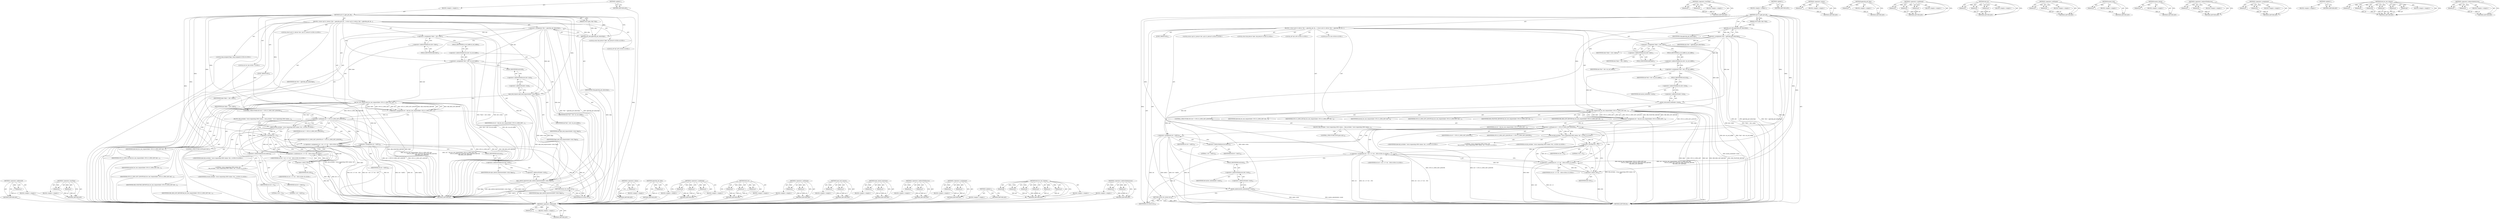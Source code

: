 digraph "&lt;operator&gt;.indirectIndexAccess" {
vulnerable_126 [label=<(METHOD,&lt;operator&gt;.addressOf)>];
vulnerable_127 [label=<(PARAM,p1)>];
vulnerable_128 [label=<(BLOCK,&lt;empty&gt;,&lt;empty&gt;)>];
vulnerable_129 [label=<(METHOD_RETURN,ANY)>];
vulnerable_156 [label=<(METHOD,&lt;operator&gt;.lessThan)>];
vulnerable_157 [label=<(PARAM,p1)>];
vulnerable_158 [label=<(PARAM,p2)>];
vulnerable_159 [label=<(BLOCK,&lt;empty&gt;,&lt;empty&gt;)>];
vulnerable_160 [label=<(METHOD_RETURN,ANY)>];
vulnerable_6 [label=<(METHOD,&lt;global&gt;)<SUB>1</SUB>>];
vulnerable_7 [label=<(BLOCK,&lt;empty&gt;,&lt;empty&gt;)<SUB>1</SUB>>];
vulnerable_8 [label=<(METHOD,cp2112_gpio_get_all)<SUB>1</SUB>>];
vulnerable_9 [label=<(PARAM,struct gpio_chip *chip)<SUB>1</SUB>>];
vulnerable_10 [label=<(BLOCK,{
 	struct cp2112_device *dev = gpiochip_get_da...,{
 	struct cp2112_device *dev = gpiochip_get_da...)<SUB>2</SUB>>];
vulnerable_11 [label="<(LOCAL,struct cp2112_device* dev: cp2112_device*)<SUB>3</SUB>>"];
vulnerable_12 [label=<(&lt;operator&gt;.assignment,*dev = gpiochip_get_data(chip))<SUB>3</SUB>>];
vulnerable_13 [label=<(IDENTIFIER,dev,*dev = gpiochip_get_data(chip))<SUB>3</SUB>>];
vulnerable_14 [label=<(gpiochip_get_data,gpiochip_get_data(chip))<SUB>3</SUB>>];
vulnerable_15 [label=<(IDENTIFIER,chip,gpiochip_get_data(chip))<SUB>3</SUB>>];
vulnerable_16 [label="<(LOCAL,struct hid_device* hdev: hid_device*)<SUB>4</SUB>>"];
vulnerable_17 [label=<(&lt;operator&gt;.assignment,*hdev = dev-&gt;hdev)<SUB>4</SUB>>];
vulnerable_18 [label=<(IDENTIFIER,hdev,*hdev = dev-&gt;hdev)<SUB>4</SUB>>];
vulnerable_19 [label=<(&lt;operator&gt;.indirectFieldAccess,dev-&gt;hdev)<SUB>4</SUB>>];
vulnerable_20 [label=<(IDENTIFIER,dev,*hdev = dev-&gt;hdev)<SUB>4</SUB>>];
vulnerable_21 [label=<(FIELD_IDENTIFIER,hdev,hdev)<SUB>4</SUB>>];
vulnerable_22 [label="<(LOCAL,u8* buf: u8*)<SUB>5</SUB>>"];
vulnerable_23 [label=<(&lt;operator&gt;.assignment,*buf = dev-&gt;in_out_buffer)<SUB>5</SUB>>];
vulnerable_24 [label=<(IDENTIFIER,buf,*buf = dev-&gt;in_out_buffer)<SUB>5</SUB>>];
vulnerable_25 [label=<(&lt;operator&gt;.indirectFieldAccess,dev-&gt;in_out_buffer)<SUB>5</SUB>>];
vulnerable_26 [label=<(IDENTIFIER,dev,*buf = dev-&gt;in_out_buffer)<SUB>5</SUB>>];
vulnerable_27 [label=<(FIELD_IDENTIFIER,in_out_buffer,in_out_buffer)<SUB>5</SUB>>];
vulnerable_28 [label="<(LOCAL,long unsigned flags: long unsigned)<SUB>6</SUB>>"];
vulnerable_29 [label="<(LOCAL,int ret: int)<SUB>7</SUB>>"];
vulnerable_30 [label=<(spin_lock_irqsave,spin_lock_irqsave(&amp;dev-&gt;lock, flags))<SUB>9</SUB>>];
vulnerable_31 [label=<(&lt;operator&gt;.addressOf,&amp;dev-&gt;lock)<SUB>9</SUB>>];
vulnerable_32 [label=<(&lt;operator&gt;.indirectFieldAccess,dev-&gt;lock)<SUB>9</SUB>>];
vulnerable_33 [label=<(IDENTIFIER,dev,spin_lock_irqsave(&amp;dev-&gt;lock, flags))<SUB>9</SUB>>];
vulnerable_34 [label=<(FIELD_IDENTIFIER,lock,lock)<SUB>9</SUB>>];
vulnerable_35 [label=<(IDENTIFIER,flags,spin_lock_irqsave(&amp;dev-&gt;lock, flags))<SUB>9</SUB>>];
vulnerable_36 [label=<(&lt;operator&gt;.assignment,ret = hid_hw_raw_request(hdev, CP2112_GPIO_GET,...)<SUB>11</SUB>>];
vulnerable_37 [label=<(IDENTIFIER,ret,ret = hid_hw_raw_request(hdev, CP2112_GPIO_GET,...)<SUB>11</SUB>>];
vulnerable_38 [label=<(hid_hw_raw_request,hid_hw_raw_request(hdev, CP2112_GPIO_GET, buf,
...)<SUB>11</SUB>>];
vulnerable_39 [label=<(IDENTIFIER,hdev,hid_hw_raw_request(hdev, CP2112_GPIO_GET, buf,
...)<SUB>11</SUB>>];
vulnerable_40 [label=<(IDENTIFIER,CP2112_GPIO_GET,hid_hw_raw_request(hdev, CP2112_GPIO_GET, buf,
...)<SUB>11</SUB>>];
vulnerable_41 [label=<(IDENTIFIER,buf,hid_hw_raw_request(hdev, CP2112_GPIO_GET, buf,
...)<SUB>11</SUB>>];
vulnerable_42 [label=<(IDENTIFIER,CP2112_GPIO_GET_LENGTH,hid_hw_raw_request(hdev, CP2112_GPIO_GET, buf,
...)<SUB>12</SUB>>];
vulnerable_43 [label=<(IDENTIFIER,HID_FEATURE_REPORT,hid_hw_raw_request(hdev, CP2112_GPIO_GET, buf,
...)<SUB>12</SUB>>];
vulnerable_44 [label=<(IDENTIFIER,HID_REQ_GET_REPORT,hid_hw_raw_request(hdev, CP2112_GPIO_GET, buf,
...)<SUB>13</SUB>>];
vulnerable_45 [label=<(CONTROL_STRUCTURE,IF,if (ret != CP2112_GPIO_GET_LENGTH))<SUB>14</SUB>>];
vulnerable_46 [label=<(&lt;operator&gt;.notEquals,ret != CP2112_GPIO_GET_LENGTH)<SUB>14</SUB>>];
vulnerable_47 [label=<(IDENTIFIER,ret,ret != CP2112_GPIO_GET_LENGTH)<SUB>14</SUB>>];
vulnerable_48 [label=<(IDENTIFIER,CP2112_GPIO_GET_LENGTH,ret != CP2112_GPIO_GET_LENGTH)<SUB>14</SUB>>];
vulnerable_49 [label=<(BLOCK,{
		hid_err(hdev, &quot;error requesting GPIO values...,{
		hid_err(hdev, &quot;error requesting GPIO values...)<SUB>14</SUB>>];
vulnerable_50 [label="<(hid_err,hid_err(hdev, &quot;error requesting GPIO values: %d...)<SUB>15</SUB>>"];
vulnerable_51 [label="<(IDENTIFIER,hdev,hid_err(hdev, &quot;error requesting GPIO values: %d...)<SUB>15</SUB>>"];
vulnerable_52 [label="<(LITERAL,&quot;error requesting GPIO values: %d\n&quot;,hid_err(hdev, &quot;error requesting GPIO values: %d...)<SUB>15</SUB>>"];
vulnerable_53 [label="<(IDENTIFIER,ret,hid_err(hdev, &quot;error requesting GPIO values: %d...)<SUB>15</SUB>>"];
vulnerable_54 [label="<(&lt;operator&gt;.assignment,ret = ret &lt; 0 ? ret : -EIO)<SUB>16</SUB>>"];
vulnerable_55 [label="<(IDENTIFIER,ret,ret = ret &lt; 0 ? ret : -EIO)<SUB>16</SUB>>"];
vulnerable_56 [label="<(&lt;operator&gt;.conditional,ret &lt; 0 ? ret : -EIO)<SUB>16</SUB>>"];
vulnerable_57 [label=<(&lt;operator&gt;.lessThan,ret &lt; 0)<SUB>16</SUB>>];
vulnerable_58 [label=<(IDENTIFIER,ret,ret &lt; 0)<SUB>16</SUB>>];
vulnerable_59 [label=<(LITERAL,0,ret &lt; 0)<SUB>16</SUB>>];
vulnerable_60 [label="<(IDENTIFIER,ret,ret &lt; 0 ? ret : -EIO)<SUB>16</SUB>>"];
vulnerable_61 [label=<(&lt;operator&gt;.minus,-EIO)<SUB>16</SUB>>];
vulnerable_62 [label=<(IDENTIFIER,EIO,-EIO)<SUB>16</SUB>>];
vulnerable_63 [label=<(CONTROL_STRUCTURE,GOTO,goto exit;)<SUB>17</SUB>>];
vulnerable_64 [label=<(&lt;operator&gt;.assignment,ret = buf[1])<SUB>20</SUB>>];
vulnerable_65 [label=<(IDENTIFIER,ret,ret = buf[1])<SUB>20</SUB>>];
vulnerable_66 [label=<(&lt;operator&gt;.indirectIndexAccess,buf[1])<SUB>20</SUB>>];
vulnerable_67 [label=<(IDENTIFIER,buf,ret = buf[1])<SUB>20</SUB>>];
vulnerable_68 [label=<(LITERAL,1,ret = buf[1])<SUB>20</SUB>>];
vulnerable_69 [label=<(JUMP_TARGET,exit)<SUB>22</SUB>>];
vulnerable_70 [label=<(spin_unlock_irqrestore,spin_unlock_irqrestore(&amp;dev-&gt;lock, flags))<SUB>23</SUB>>];
vulnerable_71 [label=<(&lt;operator&gt;.addressOf,&amp;dev-&gt;lock)<SUB>23</SUB>>];
vulnerable_72 [label=<(&lt;operator&gt;.indirectFieldAccess,dev-&gt;lock)<SUB>23</SUB>>];
vulnerable_73 [label=<(IDENTIFIER,dev,spin_unlock_irqrestore(&amp;dev-&gt;lock, flags))<SUB>23</SUB>>];
vulnerable_74 [label=<(FIELD_IDENTIFIER,lock,lock)<SUB>23</SUB>>];
vulnerable_75 [label=<(IDENTIFIER,flags,spin_unlock_irqrestore(&amp;dev-&gt;lock, flags))<SUB>23</SUB>>];
vulnerable_76 [label=<(RETURN,return ret;,return ret;)<SUB>25</SUB>>];
vulnerable_77 [label=<(IDENTIFIER,ret,return ret;)<SUB>25</SUB>>];
vulnerable_78 [label=<(METHOD_RETURN,int)<SUB>1</SUB>>];
vulnerable_80 [label=<(METHOD_RETURN,ANY)<SUB>1</SUB>>];
vulnerable_161 [label=<(METHOD,&lt;operator&gt;.minus)>];
vulnerable_162 [label=<(PARAM,p1)>];
vulnerable_163 [label=<(BLOCK,&lt;empty&gt;,&lt;empty&gt;)>];
vulnerable_164 [label=<(METHOD_RETURN,ANY)>];
vulnerable_112 [label=<(METHOD,gpiochip_get_data)>];
vulnerable_113 [label=<(PARAM,p1)>];
vulnerable_114 [label=<(BLOCK,&lt;empty&gt;,&lt;empty&gt;)>];
vulnerable_115 [label=<(METHOD_RETURN,ANY)>];
vulnerable_150 [label=<(METHOD,&lt;operator&gt;.conditional)>];
vulnerable_151 [label=<(PARAM,p1)>];
vulnerable_152 [label=<(PARAM,p2)>];
vulnerable_153 [label=<(PARAM,p3)>];
vulnerable_154 [label=<(BLOCK,&lt;empty&gt;,&lt;empty&gt;)>];
vulnerable_155 [label=<(METHOD_RETURN,ANY)>];
vulnerable_144 [label=<(METHOD,hid_err)>];
vulnerable_145 [label=<(PARAM,p1)>];
vulnerable_146 [label=<(PARAM,p2)>];
vulnerable_147 [label=<(PARAM,p3)>];
vulnerable_148 [label=<(BLOCK,&lt;empty&gt;,&lt;empty&gt;)>];
vulnerable_149 [label=<(METHOD_RETURN,ANY)>];
vulnerable_139 [label=<(METHOD,&lt;operator&gt;.notEquals)>];
vulnerable_140 [label=<(PARAM,p1)>];
vulnerable_141 [label=<(PARAM,p2)>];
vulnerable_142 [label=<(BLOCK,&lt;empty&gt;,&lt;empty&gt;)>];
vulnerable_143 [label=<(METHOD_RETURN,ANY)>];
vulnerable_121 [label=<(METHOD,spin_lock_irqsave)>];
vulnerable_122 [label=<(PARAM,p1)>];
vulnerable_123 [label=<(PARAM,p2)>];
vulnerable_124 [label=<(BLOCK,&lt;empty&gt;,&lt;empty&gt;)>];
vulnerable_125 [label=<(METHOD_RETURN,ANY)>];
vulnerable_170 [label=<(METHOD,spin_unlock_irqrestore)>];
vulnerable_171 [label=<(PARAM,p1)>];
vulnerable_172 [label=<(PARAM,p2)>];
vulnerable_173 [label=<(BLOCK,&lt;empty&gt;,&lt;empty&gt;)>];
vulnerable_174 [label=<(METHOD_RETURN,ANY)>];
vulnerable_116 [label=<(METHOD,&lt;operator&gt;.indirectFieldAccess)>];
vulnerable_117 [label=<(PARAM,p1)>];
vulnerable_118 [label=<(PARAM,p2)>];
vulnerable_119 [label=<(BLOCK,&lt;empty&gt;,&lt;empty&gt;)>];
vulnerable_120 [label=<(METHOD_RETURN,ANY)>];
vulnerable_107 [label=<(METHOD,&lt;operator&gt;.assignment)>];
vulnerable_108 [label=<(PARAM,p1)>];
vulnerable_109 [label=<(PARAM,p2)>];
vulnerable_110 [label=<(BLOCK,&lt;empty&gt;,&lt;empty&gt;)>];
vulnerable_111 [label=<(METHOD_RETURN,ANY)>];
vulnerable_101 [label=<(METHOD,&lt;global&gt;)<SUB>1</SUB>>];
vulnerable_102 [label=<(BLOCK,&lt;empty&gt;,&lt;empty&gt;)>];
vulnerable_103 [label=<(METHOD_RETURN,ANY)>];
vulnerable_130 [label=<(METHOD,hid_hw_raw_request)>];
vulnerable_131 [label=<(PARAM,p1)>];
vulnerable_132 [label=<(PARAM,p2)>];
vulnerable_133 [label=<(PARAM,p3)>];
vulnerable_134 [label=<(PARAM,p4)>];
vulnerable_135 [label=<(PARAM,p5)>];
vulnerable_136 [label=<(PARAM,p6)>];
vulnerable_137 [label=<(BLOCK,&lt;empty&gt;,&lt;empty&gt;)>];
vulnerable_138 [label=<(METHOD_RETURN,ANY)>];
vulnerable_165 [label=<(METHOD,&lt;operator&gt;.indirectIndexAccess)>];
vulnerable_166 [label=<(PARAM,p1)>];
vulnerable_167 [label=<(PARAM,p2)>];
vulnerable_168 [label=<(BLOCK,&lt;empty&gt;,&lt;empty&gt;)>];
vulnerable_169 [label=<(METHOD_RETURN,ANY)>];
fixed_120 [label=<(METHOD,&lt;operator&gt;.addressOf)>];
fixed_121 [label=<(PARAM,p1)>];
fixed_122 [label=<(BLOCK,&lt;empty&gt;,&lt;empty&gt;)>];
fixed_123 [label=<(METHOD_RETURN,ANY)>];
fixed_150 [label=<(METHOD,&lt;operator&gt;.lessThan)>];
fixed_151 [label=<(PARAM,p1)>];
fixed_152 [label=<(PARAM,p2)>];
fixed_153 [label=<(BLOCK,&lt;empty&gt;,&lt;empty&gt;)>];
fixed_154 [label=<(METHOD_RETURN,ANY)>];
fixed_6 [label=<(METHOD,&lt;global&gt;)<SUB>1</SUB>>];
fixed_7 [label=<(BLOCK,&lt;empty&gt;,&lt;empty&gt;)<SUB>1</SUB>>];
fixed_8 [label=<(METHOD,cp2112_gpio_get_all)<SUB>1</SUB>>];
fixed_9 [label=<(PARAM,struct gpio_chip *chip)<SUB>1</SUB>>];
fixed_10 [label=<(BLOCK,{
 	struct cp2112_device *dev = gpiochip_get_da...,{
 	struct cp2112_device *dev = gpiochip_get_da...)<SUB>2</SUB>>];
fixed_11 [label="<(LOCAL,struct cp2112_device* dev: cp2112_device*)<SUB>3</SUB>>"];
fixed_12 [label=<(&lt;operator&gt;.assignment,*dev = gpiochip_get_data(chip))<SUB>3</SUB>>];
fixed_13 [label=<(IDENTIFIER,dev,*dev = gpiochip_get_data(chip))<SUB>3</SUB>>];
fixed_14 [label=<(gpiochip_get_data,gpiochip_get_data(chip))<SUB>3</SUB>>];
fixed_15 [label=<(IDENTIFIER,chip,gpiochip_get_data(chip))<SUB>3</SUB>>];
fixed_16 [label="<(LOCAL,struct hid_device* hdev: hid_device*)<SUB>4</SUB>>"];
fixed_17 [label=<(&lt;operator&gt;.assignment,*hdev = dev-&gt;hdev)<SUB>4</SUB>>];
fixed_18 [label=<(IDENTIFIER,hdev,*hdev = dev-&gt;hdev)<SUB>4</SUB>>];
fixed_19 [label=<(&lt;operator&gt;.indirectFieldAccess,dev-&gt;hdev)<SUB>4</SUB>>];
fixed_20 [label=<(IDENTIFIER,dev,*hdev = dev-&gt;hdev)<SUB>4</SUB>>];
fixed_21 [label=<(FIELD_IDENTIFIER,hdev,hdev)<SUB>4</SUB>>];
fixed_22 [label="<(LOCAL,u8* buf: u8*)<SUB>5</SUB>>"];
fixed_23 [label=<(&lt;operator&gt;.assignment,*buf = dev-&gt;in_out_buffer)<SUB>5</SUB>>];
fixed_24 [label=<(IDENTIFIER,buf,*buf = dev-&gt;in_out_buffer)<SUB>5</SUB>>];
fixed_25 [label=<(&lt;operator&gt;.indirectFieldAccess,dev-&gt;in_out_buffer)<SUB>5</SUB>>];
fixed_26 [label=<(IDENTIFIER,dev,*buf = dev-&gt;in_out_buffer)<SUB>5</SUB>>];
fixed_27 [label=<(FIELD_IDENTIFIER,in_out_buffer,in_out_buffer)<SUB>5</SUB>>];
fixed_28 [label="<(LOCAL,int ret: int)<SUB>6</SUB>>"];
fixed_29 [label=<(mutex_lock,mutex_lock(&amp;dev-&gt;lock))<SUB>8</SUB>>];
fixed_30 [label=<(&lt;operator&gt;.addressOf,&amp;dev-&gt;lock)<SUB>8</SUB>>];
fixed_31 [label=<(&lt;operator&gt;.indirectFieldAccess,dev-&gt;lock)<SUB>8</SUB>>];
fixed_32 [label=<(IDENTIFIER,dev,mutex_lock(&amp;dev-&gt;lock))<SUB>8</SUB>>];
fixed_33 [label=<(FIELD_IDENTIFIER,lock,lock)<SUB>8</SUB>>];
fixed_34 [label=<(&lt;operator&gt;.assignment,ret = hid_hw_raw_request(hdev, CP2112_GPIO_GET,...)<SUB>10</SUB>>];
fixed_35 [label=<(IDENTIFIER,ret,ret = hid_hw_raw_request(hdev, CP2112_GPIO_GET,...)<SUB>10</SUB>>];
fixed_36 [label=<(hid_hw_raw_request,hid_hw_raw_request(hdev, CP2112_GPIO_GET, buf,
...)<SUB>10</SUB>>];
fixed_37 [label=<(IDENTIFIER,hdev,hid_hw_raw_request(hdev, CP2112_GPIO_GET, buf,
...)<SUB>10</SUB>>];
fixed_38 [label=<(IDENTIFIER,CP2112_GPIO_GET,hid_hw_raw_request(hdev, CP2112_GPIO_GET, buf,
...)<SUB>10</SUB>>];
fixed_39 [label=<(IDENTIFIER,buf,hid_hw_raw_request(hdev, CP2112_GPIO_GET, buf,
...)<SUB>10</SUB>>];
fixed_40 [label=<(IDENTIFIER,CP2112_GPIO_GET_LENGTH,hid_hw_raw_request(hdev, CP2112_GPIO_GET, buf,
...)<SUB>11</SUB>>];
fixed_41 [label=<(IDENTIFIER,HID_FEATURE_REPORT,hid_hw_raw_request(hdev, CP2112_GPIO_GET, buf,
...)<SUB>11</SUB>>];
fixed_42 [label=<(IDENTIFIER,HID_REQ_GET_REPORT,hid_hw_raw_request(hdev, CP2112_GPIO_GET, buf,
...)<SUB>12</SUB>>];
fixed_43 [label=<(CONTROL_STRUCTURE,IF,if (ret != CP2112_GPIO_GET_LENGTH))<SUB>13</SUB>>];
fixed_44 [label=<(&lt;operator&gt;.notEquals,ret != CP2112_GPIO_GET_LENGTH)<SUB>13</SUB>>];
fixed_45 [label=<(IDENTIFIER,ret,ret != CP2112_GPIO_GET_LENGTH)<SUB>13</SUB>>];
fixed_46 [label=<(IDENTIFIER,CP2112_GPIO_GET_LENGTH,ret != CP2112_GPIO_GET_LENGTH)<SUB>13</SUB>>];
fixed_47 [label=<(BLOCK,{
		hid_err(hdev, &quot;error requesting GPIO values...,{
		hid_err(hdev, &quot;error requesting GPIO values...)<SUB>13</SUB>>];
fixed_48 [label="<(hid_err,hid_err(hdev, &quot;error requesting GPIO values: %d...)<SUB>14</SUB>>"];
fixed_49 [label="<(IDENTIFIER,hdev,hid_err(hdev, &quot;error requesting GPIO values: %d...)<SUB>14</SUB>>"];
fixed_50 [label="<(LITERAL,&quot;error requesting GPIO values: %d\n&quot;,hid_err(hdev, &quot;error requesting GPIO values: %d...)<SUB>14</SUB>>"];
fixed_51 [label="<(IDENTIFIER,ret,hid_err(hdev, &quot;error requesting GPIO values: %d...)<SUB>14</SUB>>"];
fixed_52 [label="<(&lt;operator&gt;.assignment,ret = ret &lt; 0 ? ret : -EIO)<SUB>15</SUB>>"];
fixed_53 [label="<(IDENTIFIER,ret,ret = ret &lt; 0 ? ret : -EIO)<SUB>15</SUB>>"];
fixed_54 [label="<(&lt;operator&gt;.conditional,ret &lt; 0 ? ret : -EIO)<SUB>15</SUB>>"];
fixed_55 [label=<(&lt;operator&gt;.lessThan,ret &lt; 0)<SUB>15</SUB>>];
fixed_56 [label=<(IDENTIFIER,ret,ret &lt; 0)<SUB>15</SUB>>];
fixed_57 [label=<(LITERAL,0,ret &lt; 0)<SUB>15</SUB>>];
fixed_58 [label="<(IDENTIFIER,ret,ret &lt; 0 ? ret : -EIO)<SUB>15</SUB>>"];
fixed_59 [label=<(&lt;operator&gt;.minus,-EIO)<SUB>15</SUB>>];
fixed_60 [label=<(IDENTIFIER,EIO,-EIO)<SUB>15</SUB>>];
fixed_61 [label=<(CONTROL_STRUCTURE,GOTO,goto exit;)<SUB>16</SUB>>];
fixed_62 [label=<(&lt;operator&gt;.assignment,ret = buf[1])<SUB>19</SUB>>];
fixed_63 [label=<(IDENTIFIER,ret,ret = buf[1])<SUB>19</SUB>>];
fixed_64 [label=<(&lt;operator&gt;.indirectIndexAccess,buf[1])<SUB>19</SUB>>];
fixed_65 [label=<(IDENTIFIER,buf,ret = buf[1])<SUB>19</SUB>>];
fixed_66 [label=<(LITERAL,1,ret = buf[1])<SUB>19</SUB>>];
fixed_67 [label=<(JUMP_TARGET,exit)<SUB>21</SUB>>];
fixed_68 [label=<(mutex_unlock,mutex_unlock(&amp;dev-&gt;lock))<SUB>22</SUB>>];
fixed_69 [label=<(&lt;operator&gt;.addressOf,&amp;dev-&gt;lock)<SUB>22</SUB>>];
fixed_70 [label=<(&lt;operator&gt;.indirectFieldAccess,dev-&gt;lock)<SUB>22</SUB>>];
fixed_71 [label=<(IDENTIFIER,dev,mutex_unlock(&amp;dev-&gt;lock))<SUB>22</SUB>>];
fixed_72 [label=<(FIELD_IDENTIFIER,lock,lock)<SUB>22</SUB>>];
fixed_73 [label=<(RETURN,return ret;,return ret;)<SUB>24</SUB>>];
fixed_74 [label=<(IDENTIFIER,ret,return ret;)<SUB>24</SUB>>];
fixed_75 [label=<(METHOD_RETURN,int)<SUB>1</SUB>>];
fixed_77 [label=<(METHOD_RETURN,ANY)<SUB>1</SUB>>];
fixed_155 [label=<(METHOD,&lt;operator&gt;.minus)>];
fixed_156 [label=<(PARAM,p1)>];
fixed_157 [label=<(BLOCK,&lt;empty&gt;,&lt;empty&gt;)>];
fixed_158 [label=<(METHOD_RETURN,ANY)>];
fixed_107 [label=<(METHOD,gpiochip_get_data)>];
fixed_108 [label=<(PARAM,p1)>];
fixed_109 [label=<(BLOCK,&lt;empty&gt;,&lt;empty&gt;)>];
fixed_110 [label=<(METHOD_RETURN,ANY)>];
fixed_144 [label=<(METHOD,&lt;operator&gt;.conditional)>];
fixed_145 [label=<(PARAM,p1)>];
fixed_146 [label=<(PARAM,p2)>];
fixed_147 [label=<(PARAM,p3)>];
fixed_148 [label=<(BLOCK,&lt;empty&gt;,&lt;empty&gt;)>];
fixed_149 [label=<(METHOD_RETURN,ANY)>];
fixed_138 [label=<(METHOD,hid_err)>];
fixed_139 [label=<(PARAM,p1)>];
fixed_140 [label=<(PARAM,p2)>];
fixed_141 [label=<(PARAM,p3)>];
fixed_142 [label=<(BLOCK,&lt;empty&gt;,&lt;empty&gt;)>];
fixed_143 [label=<(METHOD_RETURN,ANY)>];
fixed_133 [label=<(METHOD,&lt;operator&gt;.notEquals)>];
fixed_134 [label=<(PARAM,p1)>];
fixed_135 [label=<(PARAM,p2)>];
fixed_136 [label=<(BLOCK,&lt;empty&gt;,&lt;empty&gt;)>];
fixed_137 [label=<(METHOD_RETURN,ANY)>];
fixed_116 [label=<(METHOD,mutex_lock)>];
fixed_117 [label=<(PARAM,p1)>];
fixed_118 [label=<(BLOCK,&lt;empty&gt;,&lt;empty&gt;)>];
fixed_119 [label=<(METHOD_RETURN,ANY)>];
fixed_164 [label=<(METHOD,mutex_unlock)>];
fixed_165 [label=<(PARAM,p1)>];
fixed_166 [label=<(BLOCK,&lt;empty&gt;,&lt;empty&gt;)>];
fixed_167 [label=<(METHOD_RETURN,ANY)>];
fixed_111 [label=<(METHOD,&lt;operator&gt;.indirectFieldAccess)>];
fixed_112 [label=<(PARAM,p1)>];
fixed_113 [label=<(PARAM,p2)>];
fixed_114 [label=<(BLOCK,&lt;empty&gt;,&lt;empty&gt;)>];
fixed_115 [label=<(METHOD_RETURN,ANY)>];
fixed_102 [label=<(METHOD,&lt;operator&gt;.assignment)>];
fixed_103 [label=<(PARAM,p1)>];
fixed_104 [label=<(PARAM,p2)>];
fixed_105 [label=<(BLOCK,&lt;empty&gt;,&lt;empty&gt;)>];
fixed_106 [label=<(METHOD_RETURN,ANY)>];
fixed_96 [label=<(METHOD,&lt;global&gt;)<SUB>1</SUB>>];
fixed_97 [label=<(BLOCK,&lt;empty&gt;,&lt;empty&gt;)>];
fixed_98 [label=<(METHOD_RETURN,ANY)>];
fixed_124 [label=<(METHOD,hid_hw_raw_request)>];
fixed_125 [label=<(PARAM,p1)>];
fixed_126 [label=<(PARAM,p2)>];
fixed_127 [label=<(PARAM,p3)>];
fixed_128 [label=<(PARAM,p4)>];
fixed_129 [label=<(PARAM,p5)>];
fixed_130 [label=<(PARAM,p6)>];
fixed_131 [label=<(BLOCK,&lt;empty&gt;,&lt;empty&gt;)>];
fixed_132 [label=<(METHOD_RETURN,ANY)>];
fixed_159 [label=<(METHOD,&lt;operator&gt;.indirectIndexAccess)>];
fixed_160 [label=<(PARAM,p1)>];
fixed_161 [label=<(PARAM,p2)>];
fixed_162 [label=<(BLOCK,&lt;empty&gt;,&lt;empty&gt;)>];
fixed_163 [label=<(METHOD_RETURN,ANY)>];
vulnerable_126 -> vulnerable_127  [key=0, label="AST: "];
vulnerable_126 -> vulnerable_127  [key=1, label="DDG: "];
vulnerable_126 -> vulnerable_128  [key=0, label="AST: "];
vulnerable_126 -> vulnerable_129  [key=0, label="AST: "];
vulnerable_126 -> vulnerable_129  [key=1, label="CFG: "];
vulnerable_127 -> vulnerable_129  [key=0, label="DDG: p1"];
vulnerable_128 -> fixed_120  [key=0];
vulnerable_129 -> fixed_120  [key=0];
vulnerable_156 -> vulnerable_157  [key=0, label="AST: "];
vulnerable_156 -> vulnerable_157  [key=1, label="DDG: "];
vulnerable_156 -> vulnerable_159  [key=0, label="AST: "];
vulnerable_156 -> vulnerable_158  [key=0, label="AST: "];
vulnerable_156 -> vulnerable_158  [key=1, label="DDG: "];
vulnerable_156 -> vulnerable_160  [key=0, label="AST: "];
vulnerable_156 -> vulnerable_160  [key=1, label="CFG: "];
vulnerable_157 -> vulnerable_160  [key=0, label="DDG: p1"];
vulnerable_158 -> vulnerable_160  [key=0, label="DDG: p2"];
vulnerable_159 -> fixed_120  [key=0];
vulnerable_160 -> fixed_120  [key=0];
vulnerable_6 -> vulnerable_7  [key=0, label="AST: "];
vulnerable_6 -> vulnerable_80  [key=0, label="AST: "];
vulnerable_6 -> vulnerable_80  [key=1, label="CFG: "];
vulnerable_7 -> vulnerable_8  [key=0, label="AST: "];
vulnerable_8 -> vulnerable_9  [key=0, label="AST: "];
vulnerable_8 -> vulnerable_9  [key=1, label="DDG: "];
vulnerable_8 -> vulnerable_10  [key=0, label="AST: "];
vulnerable_8 -> vulnerable_78  [key=0, label="AST: "];
vulnerable_8 -> vulnerable_14  [key=0, label="CFG: "];
vulnerable_8 -> vulnerable_14  [key=1, label="DDG: "];
vulnerable_8 -> vulnerable_30  [key=0, label="DDG: "];
vulnerable_8 -> vulnerable_70  [key=0, label="DDG: "];
vulnerable_8 -> vulnerable_77  [key=0, label="DDG: "];
vulnerable_8 -> vulnerable_38  [key=0, label="DDG: "];
vulnerable_8 -> vulnerable_46  [key=0, label="DDG: "];
vulnerable_8 -> vulnerable_54  [key=0, label="DDG: "];
vulnerable_8 -> vulnerable_50  [key=0, label="DDG: "];
vulnerable_8 -> vulnerable_56  [key=0, label="DDG: "];
vulnerable_8 -> vulnerable_57  [key=0, label="DDG: "];
vulnerable_8 -> vulnerable_61  [key=0, label="DDG: "];
vulnerable_9 -> vulnerable_14  [key=0, label="DDG: chip"];
vulnerable_10 -> vulnerable_11  [key=0, label="AST: "];
vulnerable_10 -> vulnerable_12  [key=0, label="AST: "];
vulnerable_10 -> vulnerable_16  [key=0, label="AST: "];
vulnerable_10 -> vulnerable_17  [key=0, label="AST: "];
vulnerable_10 -> vulnerable_22  [key=0, label="AST: "];
vulnerable_10 -> vulnerable_23  [key=0, label="AST: "];
vulnerable_10 -> vulnerable_28  [key=0, label="AST: "];
vulnerable_10 -> vulnerable_29  [key=0, label="AST: "];
vulnerable_10 -> vulnerable_30  [key=0, label="AST: "];
vulnerable_10 -> vulnerable_36  [key=0, label="AST: "];
vulnerable_10 -> vulnerable_45  [key=0, label="AST: "];
vulnerable_10 -> vulnerable_64  [key=0, label="AST: "];
vulnerable_10 -> vulnerable_69  [key=0, label="AST: "];
vulnerable_10 -> vulnerable_70  [key=0, label="AST: "];
vulnerable_10 -> vulnerable_76  [key=0, label="AST: "];
vulnerable_11 -> fixed_120  [key=0];
vulnerable_12 -> vulnerable_13  [key=0, label="AST: "];
vulnerable_12 -> vulnerable_14  [key=0, label="AST: "];
vulnerable_12 -> vulnerable_21  [key=0, label="CFG: "];
vulnerable_12 -> vulnerable_78  [key=0, label="DDG: dev"];
vulnerable_12 -> vulnerable_78  [key=1, label="DDG: gpiochip_get_data(chip)"];
vulnerable_12 -> vulnerable_78  [key=2, label="DDG: *dev = gpiochip_get_data(chip)"];
vulnerable_12 -> vulnerable_17  [key=0, label="DDG: dev"];
vulnerable_12 -> vulnerable_23  [key=0, label="DDG: dev"];
vulnerable_12 -> vulnerable_30  [key=0, label="DDG: dev"];
vulnerable_12 -> vulnerable_70  [key=0, label="DDG: dev"];
vulnerable_13 -> fixed_120  [key=0];
vulnerable_14 -> vulnerable_15  [key=0, label="AST: "];
vulnerable_14 -> vulnerable_12  [key=0, label="CFG: "];
vulnerable_14 -> vulnerable_12  [key=1, label="DDG: chip"];
vulnerable_14 -> vulnerable_78  [key=0, label="DDG: chip"];
vulnerable_15 -> fixed_120  [key=0];
vulnerable_16 -> fixed_120  [key=0];
vulnerable_17 -> vulnerable_18  [key=0, label="AST: "];
vulnerable_17 -> vulnerable_19  [key=0, label="AST: "];
vulnerable_17 -> vulnerable_27  [key=0, label="CFG: "];
vulnerable_17 -> vulnerable_78  [key=0, label="DDG: dev-&gt;hdev"];
vulnerable_17 -> vulnerable_78  [key=1, label="DDG: *hdev = dev-&gt;hdev"];
vulnerable_17 -> vulnerable_38  [key=0, label="DDG: hdev"];
vulnerable_18 -> fixed_120  [key=0];
vulnerable_19 -> vulnerable_20  [key=0, label="AST: "];
vulnerable_19 -> vulnerable_21  [key=0, label="AST: "];
vulnerable_19 -> vulnerable_17  [key=0, label="CFG: "];
vulnerable_20 -> fixed_120  [key=0];
vulnerable_21 -> vulnerable_19  [key=0, label="CFG: "];
vulnerable_22 -> fixed_120  [key=0];
vulnerable_23 -> vulnerable_24  [key=0, label="AST: "];
vulnerable_23 -> vulnerable_25  [key=0, label="AST: "];
vulnerable_23 -> vulnerable_34  [key=0, label="CFG: "];
vulnerable_23 -> vulnerable_78  [key=0, label="DDG: dev-&gt;in_out_buffer"];
vulnerable_23 -> vulnerable_78  [key=1, label="DDG: *buf = dev-&gt;in_out_buffer"];
vulnerable_23 -> vulnerable_38  [key=0, label="DDG: buf"];
vulnerable_24 -> fixed_120  [key=0];
vulnerable_25 -> vulnerable_26  [key=0, label="AST: "];
vulnerable_25 -> vulnerable_27  [key=0, label="AST: "];
vulnerable_25 -> vulnerable_23  [key=0, label="CFG: "];
vulnerable_26 -> fixed_120  [key=0];
vulnerable_27 -> vulnerable_25  [key=0, label="CFG: "];
vulnerable_28 -> fixed_120  [key=0];
vulnerable_29 -> fixed_120  [key=0];
vulnerable_30 -> vulnerable_31  [key=0, label="AST: "];
vulnerable_30 -> vulnerable_35  [key=0, label="AST: "];
vulnerable_30 -> vulnerable_38  [key=0, label="CFG: "];
vulnerable_30 -> vulnerable_78  [key=0, label="DDG: spin_lock_irqsave(&amp;dev-&gt;lock, flags)"];
vulnerable_30 -> vulnerable_70  [key=0, label="DDG: &amp;dev-&gt;lock"];
vulnerable_30 -> vulnerable_70  [key=1, label="DDG: flags"];
vulnerable_31 -> vulnerable_32  [key=0, label="AST: "];
vulnerable_31 -> vulnerable_30  [key=0, label="CFG: "];
vulnerable_32 -> vulnerable_33  [key=0, label="AST: "];
vulnerable_32 -> vulnerable_34  [key=0, label="AST: "];
vulnerable_32 -> vulnerable_31  [key=0, label="CFG: "];
vulnerable_33 -> fixed_120  [key=0];
vulnerable_34 -> vulnerable_32  [key=0, label="CFG: "];
vulnerable_35 -> fixed_120  [key=0];
vulnerable_36 -> vulnerable_37  [key=0, label="AST: "];
vulnerable_36 -> vulnerable_38  [key=0, label="AST: "];
vulnerable_36 -> vulnerable_46  [key=0, label="CFG: "];
vulnerable_36 -> vulnerable_46  [key=1, label="DDG: ret"];
vulnerable_36 -> vulnerable_78  [key=0, label="DDG: hid_hw_raw_request(hdev, CP2112_GPIO_GET, buf,
 				 CP2112_GPIO_GET_LENGTH, HID_FEATURE_REPORT,
				 HID_REQ_GET_REPORT)"];
vulnerable_36 -> vulnerable_78  [key=1, label="DDG: ret = hid_hw_raw_request(hdev, CP2112_GPIO_GET, buf,
 				 CP2112_GPIO_GET_LENGTH, HID_FEATURE_REPORT,
				 HID_REQ_GET_REPORT)"];
vulnerable_37 -> fixed_120  [key=0];
vulnerable_38 -> vulnerable_39  [key=0, label="AST: "];
vulnerable_38 -> vulnerable_40  [key=0, label="AST: "];
vulnerable_38 -> vulnerable_41  [key=0, label="AST: "];
vulnerable_38 -> vulnerable_42  [key=0, label="AST: "];
vulnerable_38 -> vulnerable_43  [key=0, label="AST: "];
vulnerable_38 -> vulnerable_44  [key=0, label="AST: "];
vulnerable_38 -> vulnerable_36  [key=0, label="CFG: "];
vulnerable_38 -> vulnerable_36  [key=1, label="DDG: HID_REQ_GET_REPORT"];
vulnerable_38 -> vulnerable_36  [key=2, label="DDG: hdev"];
vulnerable_38 -> vulnerable_36  [key=3, label="DDG: CP2112_GPIO_GET"];
vulnerable_38 -> vulnerable_36  [key=4, label="DDG: buf"];
vulnerable_38 -> vulnerable_36  [key=5, label="DDG: CP2112_GPIO_GET_LENGTH"];
vulnerable_38 -> vulnerable_36  [key=6, label="DDG: HID_FEATURE_REPORT"];
vulnerable_38 -> vulnerable_78  [key=0, label="DDG: hdev"];
vulnerable_38 -> vulnerable_78  [key=1, label="DDG: CP2112_GPIO_GET"];
vulnerable_38 -> vulnerable_78  [key=2, label="DDG: buf"];
vulnerable_38 -> vulnerable_78  [key=3, label="DDG: HID_REQ_GET_REPORT"];
vulnerable_38 -> vulnerable_78  [key=4, label="DDG: HID_FEATURE_REPORT"];
vulnerable_38 -> vulnerable_64  [key=0, label="DDG: buf"];
vulnerable_38 -> vulnerable_46  [key=0, label="DDG: CP2112_GPIO_GET_LENGTH"];
vulnerable_38 -> vulnerable_50  [key=0, label="DDG: hdev"];
vulnerable_39 -> fixed_120  [key=0];
vulnerable_40 -> fixed_120  [key=0];
vulnerable_41 -> fixed_120  [key=0];
vulnerable_42 -> fixed_120  [key=0];
vulnerable_43 -> fixed_120  [key=0];
vulnerable_44 -> fixed_120  [key=0];
vulnerable_45 -> vulnerable_46  [key=0, label="AST: "];
vulnerable_45 -> vulnerable_49  [key=0, label="AST: "];
vulnerable_46 -> vulnerable_47  [key=0, label="AST: "];
vulnerable_46 -> vulnerable_48  [key=0, label="AST: "];
vulnerable_46 -> vulnerable_50  [key=0, label="CFG: "];
vulnerable_46 -> vulnerable_50  [key=1, label="DDG: ret"];
vulnerable_46 -> vulnerable_50  [key=2, label="CDG: "];
vulnerable_46 -> vulnerable_66  [key=0, label="CFG: "];
vulnerable_46 -> vulnerable_66  [key=1, label="CDG: "];
vulnerable_46 -> vulnerable_78  [key=0, label="DDG: CP2112_GPIO_GET_LENGTH"];
vulnerable_46 -> vulnerable_78  [key=1, label="DDG: ret != CP2112_GPIO_GET_LENGTH"];
vulnerable_46 -> vulnerable_64  [key=0, label="CDG: "];
vulnerable_46 -> vulnerable_57  [key=0, label="CDG: "];
vulnerable_46 -> vulnerable_56  [key=0, label="CDG: "];
vulnerable_46 -> vulnerable_54  [key=0, label="CDG: "];
vulnerable_47 -> fixed_120  [key=0];
vulnerable_48 -> fixed_120  [key=0];
vulnerable_49 -> vulnerable_50  [key=0, label="AST: "];
vulnerable_49 -> vulnerable_54  [key=0, label="AST: "];
vulnerable_49 -> vulnerable_63  [key=0, label="AST: "];
vulnerable_50 -> vulnerable_51  [key=0, label="AST: "];
vulnerable_50 -> vulnerable_52  [key=0, label="AST: "];
vulnerable_50 -> vulnerable_53  [key=0, label="AST: "];
vulnerable_50 -> vulnerable_57  [key=0, label="CFG: "];
vulnerable_50 -> vulnerable_57  [key=1, label="DDG: ret"];
vulnerable_50 -> vulnerable_78  [key=0, label="DDG: hdev"];
vulnerable_50 -> vulnerable_78  [key=1, label="DDG: hid_err(hdev, &quot;error requesting GPIO values: %d\n&quot;, ret)"];
vulnerable_51 -> fixed_120  [key=0];
vulnerable_52 -> fixed_120  [key=0];
vulnerable_53 -> fixed_120  [key=0];
vulnerable_54 -> vulnerable_55  [key=0, label="AST: "];
vulnerable_54 -> vulnerable_56  [key=0, label="AST: "];
vulnerable_54 -> vulnerable_74  [key=0, label="CFG: "];
vulnerable_54 -> vulnerable_78  [key=0, label="DDG: ret"];
vulnerable_54 -> vulnerable_78  [key=1, label="DDG: ret &lt; 0 ? ret : -EIO"];
vulnerable_54 -> vulnerable_78  [key=2, label="DDG: ret = ret &lt; 0 ? ret : -EIO"];
vulnerable_54 -> vulnerable_77  [key=0, label="DDG: ret"];
vulnerable_55 -> fixed_120  [key=0];
vulnerable_56 -> vulnerable_57  [key=0, label="AST: "];
vulnerable_56 -> vulnerable_60  [key=0, label="AST: "];
vulnerable_56 -> vulnerable_61  [key=0, label="AST: "];
vulnerable_56 -> vulnerable_54  [key=0, label="CFG: "];
vulnerable_56 -> vulnerable_78  [key=0, label="DDG: ret &lt; 0"];
vulnerable_56 -> vulnerable_78  [key=1, label="DDG: -EIO"];
vulnerable_57 -> vulnerable_58  [key=0, label="AST: "];
vulnerable_57 -> vulnerable_59  [key=0, label="AST: "];
vulnerable_57 -> vulnerable_56  [key=0, label="CFG: "];
vulnerable_57 -> vulnerable_56  [key=1, label="DDG: ret"];
vulnerable_57 -> vulnerable_61  [key=0, label="CFG: "];
vulnerable_57 -> vulnerable_61  [key=1, label="CDG: "];
vulnerable_57 -> vulnerable_54  [key=0, label="DDG: ret"];
vulnerable_58 -> fixed_120  [key=0];
vulnerable_59 -> fixed_120  [key=0];
vulnerable_60 -> fixed_120  [key=0];
vulnerable_61 -> vulnerable_62  [key=0, label="AST: "];
vulnerable_61 -> vulnerable_56  [key=0, label="CFG: "];
vulnerable_61 -> vulnerable_56  [key=1, label="DDG: EIO"];
vulnerable_61 -> vulnerable_78  [key=0, label="DDG: EIO"];
vulnerable_61 -> vulnerable_54  [key=0, label="DDG: EIO"];
vulnerable_62 -> fixed_120  [key=0];
vulnerable_63 -> fixed_120  [key=0];
vulnerable_64 -> vulnerable_65  [key=0, label="AST: "];
vulnerable_64 -> vulnerable_66  [key=0, label="AST: "];
vulnerable_64 -> vulnerable_74  [key=0, label="CFG: "];
vulnerable_64 -> vulnerable_78  [key=0, label="DDG: ret"];
vulnerable_64 -> vulnerable_78  [key=1, label="DDG: buf[1]"];
vulnerable_64 -> vulnerable_78  [key=2, label="DDG: ret = buf[1]"];
vulnerable_64 -> vulnerable_77  [key=0, label="DDG: ret"];
vulnerable_65 -> fixed_120  [key=0];
vulnerable_66 -> vulnerable_67  [key=0, label="AST: "];
vulnerable_66 -> vulnerable_68  [key=0, label="AST: "];
vulnerable_66 -> vulnerable_64  [key=0, label="CFG: "];
vulnerable_67 -> fixed_120  [key=0];
vulnerable_68 -> fixed_120  [key=0];
vulnerable_69 -> fixed_120  [key=0];
vulnerable_70 -> vulnerable_71  [key=0, label="AST: "];
vulnerable_70 -> vulnerable_75  [key=0, label="AST: "];
vulnerable_70 -> vulnerable_76  [key=0, label="CFG: "];
vulnerable_70 -> vulnerable_78  [key=0, label="DDG: &amp;dev-&gt;lock"];
vulnerable_70 -> vulnerable_78  [key=1, label="DDG: flags"];
vulnerable_70 -> vulnerable_78  [key=2, label="DDG: spin_unlock_irqrestore(&amp;dev-&gt;lock, flags)"];
vulnerable_71 -> vulnerable_72  [key=0, label="AST: "];
vulnerable_71 -> vulnerable_70  [key=0, label="CFG: "];
vulnerable_72 -> vulnerable_73  [key=0, label="AST: "];
vulnerable_72 -> vulnerable_74  [key=0, label="AST: "];
vulnerable_72 -> vulnerable_71  [key=0, label="CFG: "];
vulnerable_73 -> fixed_120  [key=0];
vulnerable_74 -> vulnerable_72  [key=0, label="CFG: "];
vulnerable_75 -> fixed_120  [key=0];
vulnerable_76 -> vulnerable_77  [key=0, label="AST: "];
vulnerable_76 -> vulnerable_78  [key=0, label="CFG: "];
vulnerable_76 -> vulnerable_78  [key=1, label="DDG: &lt;RET&gt;"];
vulnerable_77 -> vulnerable_76  [key=0, label="DDG: ret"];
vulnerable_78 -> fixed_120  [key=0];
vulnerable_80 -> fixed_120  [key=0];
vulnerable_161 -> vulnerable_162  [key=0, label="AST: "];
vulnerable_161 -> vulnerable_162  [key=1, label="DDG: "];
vulnerable_161 -> vulnerable_163  [key=0, label="AST: "];
vulnerable_161 -> vulnerable_164  [key=0, label="AST: "];
vulnerable_161 -> vulnerable_164  [key=1, label="CFG: "];
vulnerable_162 -> vulnerable_164  [key=0, label="DDG: p1"];
vulnerable_163 -> fixed_120  [key=0];
vulnerable_164 -> fixed_120  [key=0];
vulnerable_112 -> vulnerable_113  [key=0, label="AST: "];
vulnerable_112 -> vulnerable_113  [key=1, label="DDG: "];
vulnerable_112 -> vulnerable_114  [key=0, label="AST: "];
vulnerable_112 -> vulnerable_115  [key=0, label="AST: "];
vulnerable_112 -> vulnerable_115  [key=1, label="CFG: "];
vulnerable_113 -> vulnerable_115  [key=0, label="DDG: p1"];
vulnerable_114 -> fixed_120  [key=0];
vulnerable_115 -> fixed_120  [key=0];
vulnerable_150 -> vulnerable_151  [key=0, label="AST: "];
vulnerable_150 -> vulnerable_151  [key=1, label="DDG: "];
vulnerable_150 -> vulnerable_154  [key=0, label="AST: "];
vulnerable_150 -> vulnerable_152  [key=0, label="AST: "];
vulnerable_150 -> vulnerable_152  [key=1, label="DDG: "];
vulnerable_150 -> vulnerable_155  [key=0, label="AST: "];
vulnerable_150 -> vulnerable_155  [key=1, label="CFG: "];
vulnerable_150 -> vulnerable_153  [key=0, label="AST: "];
vulnerable_150 -> vulnerable_153  [key=1, label="DDG: "];
vulnerable_151 -> vulnerable_155  [key=0, label="DDG: p1"];
vulnerable_152 -> vulnerable_155  [key=0, label="DDG: p2"];
vulnerable_153 -> vulnerable_155  [key=0, label="DDG: p3"];
vulnerable_154 -> fixed_120  [key=0];
vulnerable_155 -> fixed_120  [key=0];
vulnerable_144 -> vulnerable_145  [key=0, label="AST: "];
vulnerable_144 -> vulnerable_145  [key=1, label="DDG: "];
vulnerable_144 -> vulnerable_148  [key=0, label="AST: "];
vulnerable_144 -> vulnerable_146  [key=0, label="AST: "];
vulnerable_144 -> vulnerable_146  [key=1, label="DDG: "];
vulnerable_144 -> vulnerable_149  [key=0, label="AST: "];
vulnerable_144 -> vulnerable_149  [key=1, label="CFG: "];
vulnerable_144 -> vulnerable_147  [key=0, label="AST: "];
vulnerable_144 -> vulnerable_147  [key=1, label="DDG: "];
vulnerable_145 -> vulnerable_149  [key=0, label="DDG: p1"];
vulnerable_146 -> vulnerable_149  [key=0, label="DDG: p2"];
vulnerable_147 -> vulnerable_149  [key=0, label="DDG: p3"];
vulnerable_148 -> fixed_120  [key=0];
vulnerable_149 -> fixed_120  [key=0];
vulnerable_139 -> vulnerable_140  [key=0, label="AST: "];
vulnerable_139 -> vulnerable_140  [key=1, label="DDG: "];
vulnerable_139 -> vulnerable_142  [key=0, label="AST: "];
vulnerable_139 -> vulnerable_141  [key=0, label="AST: "];
vulnerable_139 -> vulnerable_141  [key=1, label="DDG: "];
vulnerable_139 -> vulnerable_143  [key=0, label="AST: "];
vulnerable_139 -> vulnerable_143  [key=1, label="CFG: "];
vulnerable_140 -> vulnerable_143  [key=0, label="DDG: p1"];
vulnerable_141 -> vulnerable_143  [key=0, label="DDG: p2"];
vulnerable_142 -> fixed_120  [key=0];
vulnerable_143 -> fixed_120  [key=0];
vulnerable_121 -> vulnerable_122  [key=0, label="AST: "];
vulnerable_121 -> vulnerable_122  [key=1, label="DDG: "];
vulnerable_121 -> vulnerable_124  [key=0, label="AST: "];
vulnerable_121 -> vulnerable_123  [key=0, label="AST: "];
vulnerable_121 -> vulnerable_123  [key=1, label="DDG: "];
vulnerable_121 -> vulnerable_125  [key=0, label="AST: "];
vulnerable_121 -> vulnerable_125  [key=1, label="CFG: "];
vulnerable_122 -> vulnerable_125  [key=0, label="DDG: p1"];
vulnerable_123 -> vulnerable_125  [key=0, label="DDG: p2"];
vulnerable_124 -> fixed_120  [key=0];
vulnerable_125 -> fixed_120  [key=0];
vulnerable_170 -> vulnerable_171  [key=0, label="AST: "];
vulnerable_170 -> vulnerable_171  [key=1, label="DDG: "];
vulnerable_170 -> vulnerable_173  [key=0, label="AST: "];
vulnerable_170 -> vulnerable_172  [key=0, label="AST: "];
vulnerable_170 -> vulnerable_172  [key=1, label="DDG: "];
vulnerable_170 -> vulnerable_174  [key=0, label="AST: "];
vulnerable_170 -> vulnerable_174  [key=1, label="CFG: "];
vulnerable_171 -> vulnerable_174  [key=0, label="DDG: p1"];
vulnerable_172 -> vulnerable_174  [key=0, label="DDG: p2"];
vulnerable_173 -> fixed_120  [key=0];
vulnerable_174 -> fixed_120  [key=0];
vulnerable_116 -> vulnerable_117  [key=0, label="AST: "];
vulnerable_116 -> vulnerable_117  [key=1, label="DDG: "];
vulnerable_116 -> vulnerable_119  [key=0, label="AST: "];
vulnerable_116 -> vulnerable_118  [key=0, label="AST: "];
vulnerable_116 -> vulnerable_118  [key=1, label="DDG: "];
vulnerable_116 -> vulnerable_120  [key=0, label="AST: "];
vulnerable_116 -> vulnerable_120  [key=1, label="CFG: "];
vulnerable_117 -> vulnerable_120  [key=0, label="DDG: p1"];
vulnerable_118 -> vulnerable_120  [key=0, label="DDG: p2"];
vulnerable_119 -> fixed_120  [key=0];
vulnerable_120 -> fixed_120  [key=0];
vulnerable_107 -> vulnerable_108  [key=0, label="AST: "];
vulnerable_107 -> vulnerable_108  [key=1, label="DDG: "];
vulnerable_107 -> vulnerable_110  [key=0, label="AST: "];
vulnerable_107 -> vulnerable_109  [key=0, label="AST: "];
vulnerable_107 -> vulnerable_109  [key=1, label="DDG: "];
vulnerable_107 -> vulnerable_111  [key=0, label="AST: "];
vulnerable_107 -> vulnerable_111  [key=1, label="CFG: "];
vulnerable_108 -> vulnerable_111  [key=0, label="DDG: p1"];
vulnerable_109 -> vulnerable_111  [key=0, label="DDG: p2"];
vulnerable_110 -> fixed_120  [key=0];
vulnerable_111 -> fixed_120  [key=0];
vulnerable_101 -> vulnerable_102  [key=0, label="AST: "];
vulnerable_101 -> vulnerable_103  [key=0, label="AST: "];
vulnerable_101 -> vulnerable_103  [key=1, label="CFG: "];
vulnerable_102 -> fixed_120  [key=0];
vulnerable_103 -> fixed_120  [key=0];
vulnerable_130 -> vulnerable_131  [key=0, label="AST: "];
vulnerable_130 -> vulnerable_131  [key=1, label="DDG: "];
vulnerable_130 -> vulnerable_137  [key=0, label="AST: "];
vulnerable_130 -> vulnerable_132  [key=0, label="AST: "];
vulnerable_130 -> vulnerable_132  [key=1, label="DDG: "];
vulnerable_130 -> vulnerable_138  [key=0, label="AST: "];
vulnerable_130 -> vulnerable_138  [key=1, label="CFG: "];
vulnerable_130 -> vulnerable_133  [key=0, label="AST: "];
vulnerable_130 -> vulnerable_133  [key=1, label="DDG: "];
vulnerable_130 -> vulnerable_134  [key=0, label="AST: "];
vulnerable_130 -> vulnerable_134  [key=1, label="DDG: "];
vulnerable_130 -> vulnerable_135  [key=0, label="AST: "];
vulnerable_130 -> vulnerable_135  [key=1, label="DDG: "];
vulnerable_130 -> vulnerable_136  [key=0, label="AST: "];
vulnerable_130 -> vulnerable_136  [key=1, label="DDG: "];
vulnerable_131 -> vulnerable_138  [key=0, label="DDG: p1"];
vulnerable_132 -> vulnerable_138  [key=0, label="DDG: p2"];
vulnerable_133 -> vulnerable_138  [key=0, label="DDG: p3"];
vulnerable_134 -> vulnerable_138  [key=0, label="DDG: p4"];
vulnerable_135 -> vulnerable_138  [key=0, label="DDG: p5"];
vulnerable_136 -> vulnerable_138  [key=0, label="DDG: p6"];
vulnerable_137 -> fixed_120  [key=0];
vulnerable_138 -> fixed_120  [key=0];
vulnerable_165 -> vulnerable_166  [key=0, label="AST: "];
vulnerable_165 -> vulnerable_166  [key=1, label="DDG: "];
vulnerable_165 -> vulnerable_168  [key=0, label="AST: "];
vulnerable_165 -> vulnerable_167  [key=0, label="AST: "];
vulnerable_165 -> vulnerable_167  [key=1, label="DDG: "];
vulnerable_165 -> vulnerable_169  [key=0, label="AST: "];
vulnerable_165 -> vulnerable_169  [key=1, label="CFG: "];
vulnerable_166 -> vulnerable_169  [key=0, label="DDG: p1"];
vulnerable_167 -> vulnerable_169  [key=0, label="DDG: p2"];
vulnerable_168 -> fixed_120  [key=0];
vulnerable_169 -> fixed_120  [key=0];
fixed_120 -> fixed_121  [key=0, label="AST: "];
fixed_120 -> fixed_121  [key=1, label="DDG: "];
fixed_120 -> fixed_122  [key=0, label="AST: "];
fixed_120 -> fixed_123  [key=0, label="AST: "];
fixed_120 -> fixed_123  [key=1, label="CFG: "];
fixed_121 -> fixed_123  [key=0, label="DDG: p1"];
fixed_150 -> fixed_151  [key=0, label="AST: "];
fixed_150 -> fixed_151  [key=1, label="DDG: "];
fixed_150 -> fixed_153  [key=0, label="AST: "];
fixed_150 -> fixed_152  [key=0, label="AST: "];
fixed_150 -> fixed_152  [key=1, label="DDG: "];
fixed_150 -> fixed_154  [key=0, label="AST: "];
fixed_150 -> fixed_154  [key=1, label="CFG: "];
fixed_151 -> fixed_154  [key=0, label="DDG: p1"];
fixed_152 -> fixed_154  [key=0, label="DDG: p2"];
fixed_6 -> fixed_7  [key=0, label="AST: "];
fixed_6 -> fixed_77  [key=0, label="AST: "];
fixed_6 -> fixed_77  [key=1, label="CFG: "];
fixed_7 -> fixed_8  [key=0, label="AST: "];
fixed_8 -> fixed_9  [key=0, label="AST: "];
fixed_8 -> fixed_9  [key=1, label="DDG: "];
fixed_8 -> fixed_10  [key=0, label="AST: "];
fixed_8 -> fixed_75  [key=0, label="AST: "];
fixed_8 -> fixed_14  [key=0, label="CFG: "];
fixed_8 -> fixed_14  [key=1, label="DDG: "];
fixed_8 -> fixed_74  [key=0, label="DDG: "];
fixed_8 -> fixed_36  [key=0, label="DDG: "];
fixed_8 -> fixed_44  [key=0, label="DDG: "];
fixed_8 -> fixed_52  [key=0, label="DDG: "];
fixed_8 -> fixed_48  [key=0, label="DDG: "];
fixed_8 -> fixed_54  [key=0, label="DDG: "];
fixed_8 -> fixed_55  [key=0, label="DDG: "];
fixed_8 -> fixed_59  [key=0, label="DDG: "];
fixed_9 -> fixed_14  [key=0, label="DDG: chip"];
fixed_10 -> fixed_11  [key=0, label="AST: "];
fixed_10 -> fixed_12  [key=0, label="AST: "];
fixed_10 -> fixed_16  [key=0, label="AST: "];
fixed_10 -> fixed_17  [key=0, label="AST: "];
fixed_10 -> fixed_22  [key=0, label="AST: "];
fixed_10 -> fixed_23  [key=0, label="AST: "];
fixed_10 -> fixed_28  [key=0, label="AST: "];
fixed_10 -> fixed_29  [key=0, label="AST: "];
fixed_10 -> fixed_34  [key=0, label="AST: "];
fixed_10 -> fixed_43  [key=0, label="AST: "];
fixed_10 -> fixed_62  [key=0, label="AST: "];
fixed_10 -> fixed_67  [key=0, label="AST: "];
fixed_10 -> fixed_68  [key=0, label="AST: "];
fixed_10 -> fixed_73  [key=0, label="AST: "];
fixed_12 -> fixed_13  [key=0, label="AST: "];
fixed_12 -> fixed_14  [key=0, label="AST: "];
fixed_12 -> fixed_21  [key=0, label="CFG: "];
fixed_12 -> fixed_75  [key=0, label="DDG: dev"];
fixed_12 -> fixed_75  [key=1, label="DDG: gpiochip_get_data(chip)"];
fixed_12 -> fixed_75  [key=2, label="DDG: *dev = gpiochip_get_data(chip)"];
fixed_12 -> fixed_17  [key=0, label="DDG: dev"];
fixed_12 -> fixed_23  [key=0, label="DDG: dev"];
fixed_12 -> fixed_29  [key=0, label="DDG: dev"];
fixed_12 -> fixed_68  [key=0, label="DDG: dev"];
fixed_14 -> fixed_15  [key=0, label="AST: "];
fixed_14 -> fixed_12  [key=0, label="CFG: "];
fixed_14 -> fixed_12  [key=1, label="DDG: chip"];
fixed_14 -> fixed_75  [key=0, label="DDG: chip"];
fixed_17 -> fixed_18  [key=0, label="AST: "];
fixed_17 -> fixed_19  [key=0, label="AST: "];
fixed_17 -> fixed_27  [key=0, label="CFG: "];
fixed_17 -> fixed_75  [key=0, label="DDG: dev-&gt;hdev"];
fixed_17 -> fixed_75  [key=1, label="DDG: *hdev = dev-&gt;hdev"];
fixed_17 -> fixed_36  [key=0, label="DDG: hdev"];
fixed_19 -> fixed_20  [key=0, label="AST: "];
fixed_19 -> fixed_21  [key=0, label="AST: "];
fixed_19 -> fixed_17  [key=0, label="CFG: "];
fixed_21 -> fixed_19  [key=0, label="CFG: "];
fixed_23 -> fixed_24  [key=0, label="AST: "];
fixed_23 -> fixed_25  [key=0, label="AST: "];
fixed_23 -> fixed_33  [key=0, label="CFG: "];
fixed_23 -> fixed_75  [key=0, label="DDG: dev-&gt;in_out_buffer"];
fixed_23 -> fixed_75  [key=1, label="DDG: *buf = dev-&gt;in_out_buffer"];
fixed_23 -> fixed_36  [key=0, label="DDG: buf"];
fixed_25 -> fixed_26  [key=0, label="AST: "];
fixed_25 -> fixed_27  [key=0, label="AST: "];
fixed_25 -> fixed_23  [key=0, label="CFG: "];
fixed_27 -> fixed_25  [key=0, label="CFG: "];
fixed_29 -> fixed_30  [key=0, label="AST: "];
fixed_29 -> fixed_36  [key=0, label="CFG: "];
fixed_29 -> fixed_75  [key=0, label="DDG: mutex_lock(&amp;dev-&gt;lock)"];
fixed_29 -> fixed_68  [key=0, label="DDG: &amp;dev-&gt;lock"];
fixed_30 -> fixed_31  [key=0, label="AST: "];
fixed_30 -> fixed_29  [key=0, label="CFG: "];
fixed_31 -> fixed_32  [key=0, label="AST: "];
fixed_31 -> fixed_33  [key=0, label="AST: "];
fixed_31 -> fixed_30  [key=0, label="CFG: "];
fixed_33 -> fixed_31  [key=0, label="CFG: "];
fixed_34 -> fixed_35  [key=0, label="AST: "];
fixed_34 -> fixed_36  [key=0, label="AST: "];
fixed_34 -> fixed_44  [key=0, label="CFG: "];
fixed_34 -> fixed_44  [key=1, label="DDG: ret"];
fixed_34 -> fixed_75  [key=0, label="DDG: hid_hw_raw_request(hdev, CP2112_GPIO_GET, buf,
 				 CP2112_GPIO_GET_LENGTH, HID_FEATURE_REPORT,
				 HID_REQ_GET_REPORT)"];
fixed_34 -> fixed_75  [key=1, label="DDG: ret = hid_hw_raw_request(hdev, CP2112_GPIO_GET, buf,
 				 CP2112_GPIO_GET_LENGTH, HID_FEATURE_REPORT,
				 HID_REQ_GET_REPORT)"];
fixed_36 -> fixed_37  [key=0, label="AST: "];
fixed_36 -> fixed_38  [key=0, label="AST: "];
fixed_36 -> fixed_39  [key=0, label="AST: "];
fixed_36 -> fixed_40  [key=0, label="AST: "];
fixed_36 -> fixed_41  [key=0, label="AST: "];
fixed_36 -> fixed_42  [key=0, label="AST: "];
fixed_36 -> fixed_34  [key=0, label="CFG: "];
fixed_36 -> fixed_34  [key=1, label="DDG: hdev"];
fixed_36 -> fixed_34  [key=2, label="DDG: CP2112_GPIO_GET"];
fixed_36 -> fixed_34  [key=3, label="DDG: buf"];
fixed_36 -> fixed_34  [key=4, label="DDG: CP2112_GPIO_GET_LENGTH"];
fixed_36 -> fixed_34  [key=5, label="DDG: HID_FEATURE_REPORT"];
fixed_36 -> fixed_34  [key=6, label="DDG: HID_REQ_GET_REPORT"];
fixed_36 -> fixed_75  [key=0, label="DDG: hdev"];
fixed_36 -> fixed_75  [key=1, label="DDG: CP2112_GPIO_GET"];
fixed_36 -> fixed_75  [key=2, label="DDG: buf"];
fixed_36 -> fixed_75  [key=3, label="DDG: HID_REQ_GET_REPORT"];
fixed_36 -> fixed_75  [key=4, label="DDG: HID_FEATURE_REPORT"];
fixed_36 -> fixed_62  [key=0, label="DDG: buf"];
fixed_36 -> fixed_44  [key=0, label="DDG: CP2112_GPIO_GET_LENGTH"];
fixed_36 -> fixed_48  [key=0, label="DDG: hdev"];
fixed_43 -> fixed_44  [key=0, label="AST: "];
fixed_43 -> fixed_47  [key=0, label="AST: "];
fixed_44 -> fixed_45  [key=0, label="AST: "];
fixed_44 -> fixed_46  [key=0, label="AST: "];
fixed_44 -> fixed_48  [key=0, label="CFG: "];
fixed_44 -> fixed_48  [key=1, label="DDG: ret"];
fixed_44 -> fixed_48  [key=2, label="CDG: "];
fixed_44 -> fixed_64  [key=0, label="CFG: "];
fixed_44 -> fixed_64  [key=1, label="CDG: "];
fixed_44 -> fixed_75  [key=0, label="DDG: CP2112_GPIO_GET_LENGTH"];
fixed_44 -> fixed_75  [key=1, label="DDG: ret != CP2112_GPIO_GET_LENGTH"];
fixed_44 -> fixed_52  [key=0, label="CDG: "];
fixed_44 -> fixed_55  [key=0, label="CDG: "];
fixed_44 -> fixed_54  [key=0, label="CDG: "];
fixed_44 -> fixed_62  [key=0, label="CDG: "];
fixed_47 -> fixed_48  [key=0, label="AST: "];
fixed_47 -> fixed_52  [key=0, label="AST: "];
fixed_47 -> fixed_61  [key=0, label="AST: "];
fixed_48 -> fixed_49  [key=0, label="AST: "];
fixed_48 -> fixed_50  [key=0, label="AST: "];
fixed_48 -> fixed_51  [key=0, label="AST: "];
fixed_48 -> fixed_55  [key=0, label="CFG: "];
fixed_48 -> fixed_55  [key=1, label="DDG: ret"];
fixed_48 -> fixed_75  [key=0, label="DDG: hdev"];
fixed_48 -> fixed_75  [key=1, label="DDG: hid_err(hdev, &quot;error requesting GPIO values: %d\n&quot;, ret)"];
fixed_52 -> fixed_53  [key=0, label="AST: "];
fixed_52 -> fixed_54  [key=0, label="AST: "];
fixed_52 -> fixed_72  [key=0, label="CFG: "];
fixed_52 -> fixed_75  [key=0, label="DDG: ret"];
fixed_52 -> fixed_75  [key=1, label="DDG: ret &lt; 0 ? ret : -EIO"];
fixed_52 -> fixed_75  [key=2, label="DDG: ret = ret &lt; 0 ? ret : -EIO"];
fixed_52 -> fixed_74  [key=0, label="DDG: ret"];
fixed_54 -> fixed_55  [key=0, label="AST: "];
fixed_54 -> fixed_58  [key=0, label="AST: "];
fixed_54 -> fixed_59  [key=0, label="AST: "];
fixed_54 -> fixed_52  [key=0, label="CFG: "];
fixed_54 -> fixed_75  [key=0, label="DDG: ret &lt; 0"];
fixed_54 -> fixed_75  [key=1, label="DDG: -EIO"];
fixed_55 -> fixed_56  [key=0, label="AST: "];
fixed_55 -> fixed_57  [key=0, label="AST: "];
fixed_55 -> fixed_54  [key=0, label="CFG: "];
fixed_55 -> fixed_54  [key=1, label="DDG: ret"];
fixed_55 -> fixed_59  [key=0, label="CFG: "];
fixed_55 -> fixed_59  [key=1, label="CDG: "];
fixed_55 -> fixed_52  [key=0, label="DDG: ret"];
fixed_59 -> fixed_60  [key=0, label="AST: "];
fixed_59 -> fixed_54  [key=0, label="CFG: "];
fixed_59 -> fixed_54  [key=1, label="DDG: EIO"];
fixed_59 -> fixed_75  [key=0, label="DDG: EIO"];
fixed_59 -> fixed_52  [key=0, label="DDG: EIO"];
fixed_62 -> fixed_63  [key=0, label="AST: "];
fixed_62 -> fixed_64  [key=0, label="AST: "];
fixed_62 -> fixed_72  [key=0, label="CFG: "];
fixed_62 -> fixed_75  [key=0, label="DDG: ret"];
fixed_62 -> fixed_75  [key=1, label="DDG: buf[1]"];
fixed_62 -> fixed_75  [key=2, label="DDG: ret = buf[1]"];
fixed_62 -> fixed_74  [key=0, label="DDG: ret"];
fixed_64 -> fixed_65  [key=0, label="AST: "];
fixed_64 -> fixed_66  [key=0, label="AST: "];
fixed_64 -> fixed_62  [key=0, label="CFG: "];
fixed_68 -> fixed_69  [key=0, label="AST: "];
fixed_68 -> fixed_73  [key=0, label="CFG: "];
fixed_68 -> fixed_75  [key=0, label="DDG: &amp;dev-&gt;lock"];
fixed_68 -> fixed_75  [key=1, label="DDG: mutex_unlock(&amp;dev-&gt;lock)"];
fixed_69 -> fixed_70  [key=0, label="AST: "];
fixed_69 -> fixed_68  [key=0, label="CFG: "];
fixed_70 -> fixed_71  [key=0, label="AST: "];
fixed_70 -> fixed_72  [key=0, label="AST: "];
fixed_70 -> fixed_69  [key=0, label="CFG: "];
fixed_72 -> fixed_70  [key=0, label="CFG: "];
fixed_73 -> fixed_74  [key=0, label="AST: "];
fixed_73 -> fixed_75  [key=0, label="CFG: "];
fixed_73 -> fixed_75  [key=1, label="DDG: &lt;RET&gt;"];
fixed_74 -> fixed_73  [key=0, label="DDG: ret"];
fixed_155 -> fixed_156  [key=0, label="AST: "];
fixed_155 -> fixed_156  [key=1, label="DDG: "];
fixed_155 -> fixed_157  [key=0, label="AST: "];
fixed_155 -> fixed_158  [key=0, label="AST: "];
fixed_155 -> fixed_158  [key=1, label="CFG: "];
fixed_156 -> fixed_158  [key=0, label="DDG: p1"];
fixed_107 -> fixed_108  [key=0, label="AST: "];
fixed_107 -> fixed_108  [key=1, label="DDG: "];
fixed_107 -> fixed_109  [key=0, label="AST: "];
fixed_107 -> fixed_110  [key=0, label="AST: "];
fixed_107 -> fixed_110  [key=1, label="CFG: "];
fixed_108 -> fixed_110  [key=0, label="DDG: p1"];
fixed_144 -> fixed_145  [key=0, label="AST: "];
fixed_144 -> fixed_145  [key=1, label="DDG: "];
fixed_144 -> fixed_148  [key=0, label="AST: "];
fixed_144 -> fixed_146  [key=0, label="AST: "];
fixed_144 -> fixed_146  [key=1, label="DDG: "];
fixed_144 -> fixed_149  [key=0, label="AST: "];
fixed_144 -> fixed_149  [key=1, label="CFG: "];
fixed_144 -> fixed_147  [key=0, label="AST: "];
fixed_144 -> fixed_147  [key=1, label="DDG: "];
fixed_145 -> fixed_149  [key=0, label="DDG: p1"];
fixed_146 -> fixed_149  [key=0, label="DDG: p2"];
fixed_147 -> fixed_149  [key=0, label="DDG: p3"];
fixed_138 -> fixed_139  [key=0, label="AST: "];
fixed_138 -> fixed_139  [key=1, label="DDG: "];
fixed_138 -> fixed_142  [key=0, label="AST: "];
fixed_138 -> fixed_140  [key=0, label="AST: "];
fixed_138 -> fixed_140  [key=1, label="DDG: "];
fixed_138 -> fixed_143  [key=0, label="AST: "];
fixed_138 -> fixed_143  [key=1, label="CFG: "];
fixed_138 -> fixed_141  [key=0, label="AST: "];
fixed_138 -> fixed_141  [key=1, label="DDG: "];
fixed_139 -> fixed_143  [key=0, label="DDG: p1"];
fixed_140 -> fixed_143  [key=0, label="DDG: p2"];
fixed_141 -> fixed_143  [key=0, label="DDG: p3"];
fixed_133 -> fixed_134  [key=0, label="AST: "];
fixed_133 -> fixed_134  [key=1, label="DDG: "];
fixed_133 -> fixed_136  [key=0, label="AST: "];
fixed_133 -> fixed_135  [key=0, label="AST: "];
fixed_133 -> fixed_135  [key=1, label="DDG: "];
fixed_133 -> fixed_137  [key=0, label="AST: "];
fixed_133 -> fixed_137  [key=1, label="CFG: "];
fixed_134 -> fixed_137  [key=0, label="DDG: p1"];
fixed_135 -> fixed_137  [key=0, label="DDG: p2"];
fixed_116 -> fixed_117  [key=0, label="AST: "];
fixed_116 -> fixed_117  [key=1, label="DDG: "];
fixed_116 -> fixed_118  [key=0, label="AST: "];
fixed_116 -> fixed_119  [key=0, label="AST: "];
fixed_116 -> fixed_119  [key=1, label="CFG: "];
fixed_117 -> fixed_119  [key=0, label="DDG: p1"];
fixed_164 -> fixed_165  [key=0, label="AST: "];
fixed_164 -> fixed_165  [key=1, label="DDG: "];
fixed_164 -> fixed_166  [key=0, label="AST: "];
fixed_164 -> fixed_167  [key=0, label="AST: "];
fixed_164 -> fixed_167  [key=1, label="CFG: "];
fixed_165 -> fixed_167  [key=0, label="DDG: p1"];
fixed_111 -> fixed_112  [key=0, label="AST: "];
fixed_111 -> fixed_112  [key=1, label="DDG: "];
fixed_111 -> fixed_114  [key=0, label="AST: "];
fixed_111 -> fixed_113  [key=0, label="AST: "];
fixed_111 -> fixed_113  [key=1, label="DDG: "];
fixed_111 -> fixed_115  [key=0, label="AST: "];
fixed_111 -> fixed_115  [key=1, label="CFG: "];
fixed_112 -> fixed_115  [key=0, label="DDG: p1"];
fixed_113 -> fixed_115  [key=0, label="DDG: p2"];
fixed_102 -> fixed_103  [key=0, label="AST: "];
fixed_102 -> fixed_103  [key=1, label="DDG: "];
fixed_102 -> fixed_105  [key=0, label="AST: "];
fixed_102 -> fixed_104  [key=0, label="AST: "];
fixed_102 -> fixed_104  [key=1, label="DDG: "];
fixed_102 -> fixed_106  [key=0, label="AST: "];
fixed_102 -> fixed_106  [key=1, label="CFG: "];
fixed_103 -> fixed_106  [key=0, label="DDG: p1"];
fixed_104 -> fixed_106  [key=0, label="DDG: p2"];
fixed_96 -> fixed_97  [key=0, label="AST: "];
fixed_96 -> fixed_98  [key=0, label="AST: "];
fixed_96 -> fixed_98  [key=1, label="CFG: "];
fixed_124 -> fixed_125  [key=0, label="AST: "];
fixed_124 -> fixed_125  [key=1, label="DDG: "];
fixed_124 -> fixed_131  [key=0, label="AST: "];
fixed_124 -> fixed_126  [key=0, label="AST: "];
fixed_124 -> fixed_126  [key=1, label="DDG: "];
fixed_124 -> fixed_132  [key=0, label="AST: "];
fixed_124 -> fixed_132  [key=1, label="CFG: "];
fixed_124 -> fixed_127  [key=0, label="AST: "];
fixed_124 -> fixed_127  [key=1, label="DDG: "];
fixed_124 -> fixed_128  [key=0, label="AST: "];
fixed_124 -> fixed_128  [key=1, label="DDG: "];
fixed_124 -> fixed_129  [key=0, label="AST: "];
fixed_124 -> fixed_129  [key=1, label="DDG: "];
fixed_124 -> fixed_130  [key=0, label="AST: "];
fixed_124 -> fixed_130  [key=1, label="DDG: "];
fixed_125 -> fixed_132  [key=0, label="DDG: p1"];
fixed_126 -> fixed_132  [key=0, label="DDG: p2"];
fixed_127 -> fixed_132  [key=0, label="DDG: p3"];
fixed_128 -> fixed_132  [key=0, label="DDG: p4"];
fixed_129 -> fixed_132  [key=0, label="DDG: p5"];
fixed_130 -> fixed_132  [key=0, label="DDG: p6"];
fixed_159 -> fixed_160  [key=0, label="AST: "];
fixed_159 -> fixed_160  [key=1, label="DDG: "];
fixed_159 -> fixed_162  [key=0, label="AST: "];
fixed_159 -> fixed_161  [key=0, label="AST: "];
fixed_159 -> fixed_161  [key=1, label="DDG: "];
fixed_159 -> fixed_163  [key=0, label="AST: "];
fixed_159 -> fixed_163  [key=1, label="CFG: "];
fixed_160 -> fixed_163  [key=0, label="DDG: p1"];
fixed_161 -> fixed_163  [key=0, label="DDG: p2"];
}
